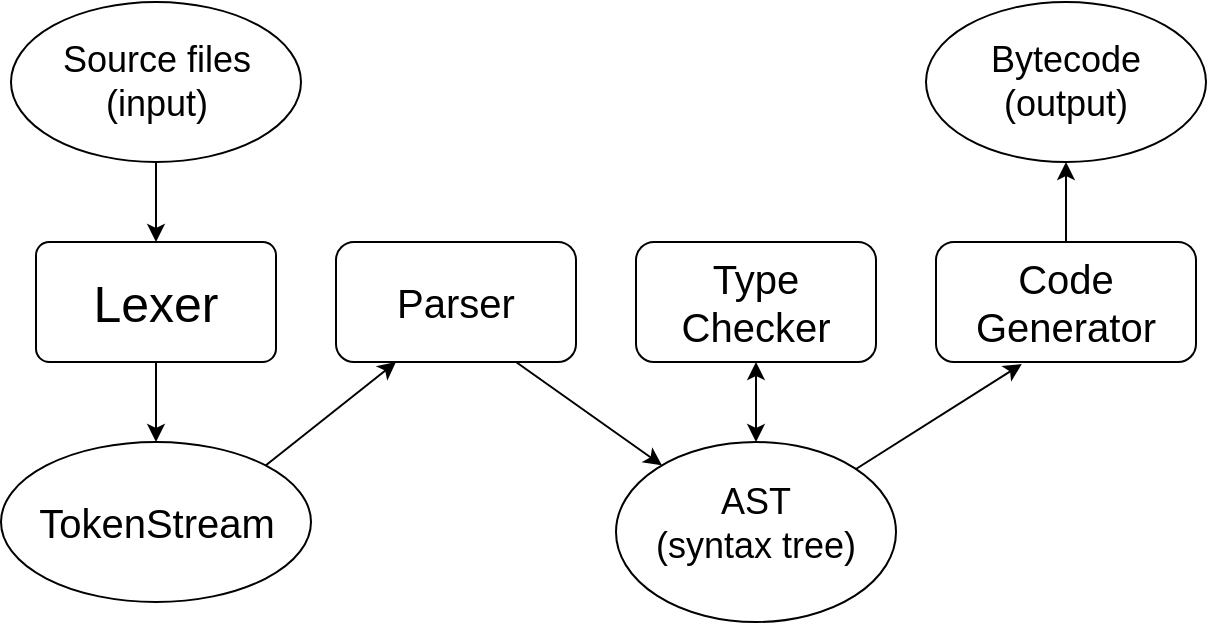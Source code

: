 <mxfile version="24.3.1" type="device">
  <diagram name="Sida-1" id="IHKp8R0fSz_p-DxhctY8">
    <mxGraphModel dx="1050" dy="565" grid="1" gridSize="10" guides="1" tooltips="1" connect="1" arrows="1" fold="1" page="1" pageScale="1" pageWidth="827" pageHeight="1169" background="#ffffff" math="0" shadow="0">
      <root>
        <mxCell id="0" />
        <mxCell id="1" parent="0" />
        <mxCell id="jYLa3bLy5tZr8qkd2U9y-2" value="&lt;font style=&quot;font-size: 20px;&quot;&gt;Type Checker&lt;/font&gt;" style="rounded=1;whiteSpace=wrap;html=1;" parent="1" vertex="1">
          <mxGeometry x="450" y="280" width="120" height="60" as="geometry" />
        </mxCell>
        <mxCell id="jYLa3bLy5tZr8qkd2U9y-5" value="&lt;font style=&quot;font-size: 20px;&quot;&gt;Parser&lt;/font&gt;" style="rounded=1;whiteSpace=wrap;html=1;" parent="1" vertex="1">
          <mxGeometry x="300" y="280" width="120" height="60" as="geometry" />
        </mxCell>
        <mxCell id="jYLa3bLy5tZr8qkd2U9y-28" style="edgeStyle=orthogonalEdgeStyle;rounded=0;orthogonalLoop=1;jettySize=auto;html=1;entryX=0.5;entryY=0;entryDx=0;entryDy=0;" parent="1" source="jYLa3bLy5tZr8qkd2U9y-6" target="jYLa3bLy5tZr8qkd2U9y-11" edge="1">
          <mxGeometry relative="1" as="geometry" />
        </mxCell>
        <mxCell id="jYLa3bLy5tZr8qkd2U9y-6" value="&lt;font style=&quot;font-size: 25px;&quot;&gt;Lexer&lt;/font&gt;" style="rounded=1;whiteSpace=wrap;html=1;arcSize=11;" parent="1" vertex="1">
          <mxGeometry x="150" y="280" width="120" height="60" as="geometry" />
        </mxCell>
        <mxCell id="lLBsYlsUsAYSD2ZafHI--1" value="" style="edgeStyle=orthogonalEdgeStyle;rounded=0;orthogonalLoop=1;jettySize=auto;html=1;" edge="1" parent="1" source="jYLa3bLy5tZr8qkd2U9y-7" target="jYLa3bLy5tZr8qkd2U9y-15">
          <mxGeometry relative="1" as="geometry">
            <Array as="points">
              <mxPoint x="665" y="260" />
              <mxPoint x="665" y="260" />
            </Array>
          </mxGeometry>
        </mxCell>
        <mxCell id="jYLa3bLy5tZr8qkd2U9y-7" value="&lt;font style=&quot;font-size: 20px;&quot;&gt;Code Generator&lt;/font&gt;" style="rounded=1;whiteSpace=wrap;html=1;" parent="1" vertex="1">
          <mxGeometry x="600" y="280" width="130" height="60" as="geometry" />
        </mxCell>
        <mxCell id="jYLa3bLy5tZr8qkd2U9y-11" value="&lt;font style=&quot;font-size: 20px;&quot;&gt;TokenStream&lt;/font&gt;" style="ellipse;whiteSpace=wrap;html=1;" parent="1" vertex="1">
          <mxGeometry x="132.5" y="380" width="155" height="80" as="geometry" />
        </mxCell>
        <mxCell id="jYLa3bLy5tZr8qkd2U9y-12" value="&lt;font style=&quot;font-size: 18px;&quot;&gt;AST&lt;/font&gt;&lt;div style=&quot;font-size: 18px;&quot;&gt;&lt;font style=&quot;font-size: 18px;&quot;&gt;(syntax tree)&lt;/font&gt;&lt;/div&gt;" style="ellipse;whiteSpace=wrap;html=1;spacingTop=-9;" parent="1" vertex="1">
          <mxGeometry x="440" y="380" width="140" height="90" as="geometry" />
        </mxCell>
        <mxCell id="jYLa3bLy5tZr8qkd2U9y-15" value="&lt;span style=&quot;font-size: 18px;&quot;&gt;Bytecode&lt;/span&gt;&lt;div&gt;&lt;span style=&quot;font-size: 18px;&quot;&gt;(output)&lt;/span&gt;&lt;/div&gt;" style="ellipse;whiteSpace=wrap;html=1;" parent="1" vertex="1">
          <mxGeometry x="595" y="160" width="140" height="80" as="geometry" />
        </mxCell>
        <mxCell id="jYLa3bLy5tZr8qkd2U9y-29" style="edgeStyle=orthogonalEdgeStyle;rounded=0;orthogonalLoop=1;jettySize=auto;html=1;entryX=0.5;entryY=0;entryDx=0;entryDy=0;" parent="1" source="jYLa3bLy5tZr8qkd2U9y-16" target="jYLa3bLy5tZr8qkd2U9y-6" edge="1">
          <mxGeometry relative="1" as="geometry" />
        </mxCell>
        <mxCell id="jYLa3bLy5tZr8qkd2U9y-16" value="&lt;span style=&quot;font-size: 18px;&quot;&gt;Source files&lt;/span&gt;&lt;div&gt;&lt;span style=&quot;font-size: 18px;&quot;&gt;(input)&lt;/span&gt;&lt;/div&gt;" style="ellipse;whiteSpace=wrap;html=1;" parent="1" vertex="1">
          <mxGeometry x="137.5" y="160" width="145" height="80" as="geometry" />
        </mxCell>
        <mxCell id="jYLa3bLy5tZr8qkd2U9y-32" value="" style="endArrow=classic;html=1;rounded=0;exitX=0.75;exitY=1;exitDx=0;exitDy=0;" parent="1" source="jYLa3bLy5tZr8qkd2U9y-5" target="jYLa3bLy5tZr8qkd2U9y-12" edge="1">
          <mxGeometry width="50" height="50" relative="1" as="geometry">
            <mxPoint x="335" y="420" as="sourcePoint" />
            <mxPoint x="385" y="370" as="targetPoint" />
          </mxGeometry>
        </mxCell>
        <mxCell id="jYLa3bLy5tZr8qkd2U9y-33" value="" style="endArrow=classic;startArrow=classic;html=1;rounded=0;entryX=0.5;entryY=1;entryDx=0;entryDy=0;exitX=0.5;exitY=0;exitDx=0;exitDy=0;" parent="1" source="jYLa3bLy5tZr8qkd2U9y-12" target="jYLa3bLy5tZr8qkd2U9y-2" edge="1">
          <mxGeometry width="50" height="50" relative="1" as="geometry">
            <mxPoint x="420" y="400" as="sourcePoint" />
            <mxPoint x="470" y="350" as="targetPoint" />
          </mxGeometry>
        </mxCell>
        <mxCell id="jYLa3bLy5tZr8qkd2U9y-34" value="" style="endArrow=classic;html=1;rounded=0;exitX=1;exitY=0;exitDx=0;exitDy=0;entryX=0.25;entryY=1;entryDx=0;entryDy=0;" parent="1" source="jYLa3bLy5tZr8qkd2U9y-11" target="jYLa3bLy5tZr8qkd2U9y-5" edge="1">
          <mxGeometry width="50" height="50" relative="1" as="geometry">
            <mxPoint x="310" y="430" as="sourcePoint" />
            <mxPoint x="360" y="380" as="targetPoint" />
          </mxGeometry>
        </mxCell>
        <mxCell id="jYLa3bLy5tZr8qkd2U9y-35" value="" style="endArrow=classic;html=1;rounded=0;entryX=0.33;entryY=1.017;entryDx=0;entryDy=0;entryPerimeter=0;" parent="1" source="jYLa3bLy5tZr8qkd2U9y-12" target="jYLa3bLy5tZr8qkd2U9y-7" edge="1">
          <mxGeometry width="50" height="50" relative="1" as="geometry">
            <mxPoint x="620" y="440" as="sourcePoint" />
            <mxPoint x="670" y="390" as="targetPoint" />
          </mxGeometry>
        </mxCell>
      </root>
    </mxGraphModel>
  </diagram>
</mxfile>
